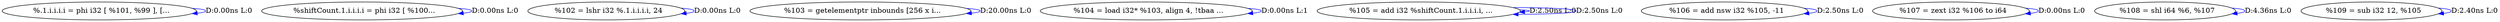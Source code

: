digraph {
Node0x28fac20[label="  %.1.i.i.i.i = phi i32 [ %101, %99 ], [..."];
Node0x28fac20 -> Node0x28fac20[label="D:0.00ns L:0",color=blue];
Node0x28fad00[label="  %shiftCount.1.i.i.i.i = phi i32 [ %100..."];
Node0x28fad00 -> Node0x28fad00[label="D:0.00ns L:0",color=blue];
Node0x28fade0[label="  %102 = lshr i32 %.1.i.i.i.i, 24"];
Node0x28fade0 -> Node0x28fade0[label="D:0.00ns L:0",color=blue];
Node0x28faec0[label="  %103 = getelementptr inbounds [256 x i..."];
Node0x28faec0 -> Node0x28faec0[label="D:20.00ns L:0",color=blue];
Node0x28fafa0[label="  %104 = load i32* %103, align 4, !tbaa ..."];
Node0x28fafa0 -> Node0x28fafa0[label="D:0.00ns L:1",color=blue];
Node0x28fb080[label="  %105 = add i32 %shiftCount.1.i.i.i.i, ..."];
Node0x28fb080 -> Node0x28fb080[label="D:2.50ns L:0",color=blue];
Node0x28fb080 -> Node0x28fb080[label="D:2.50ns L:0",color=blue];
Node0x28fb160[label="  %106 = add nsw i32 %105, -11"];
Node0x28fb160 -> Node0x28fb160[label="D:2.50ns L:0",color=blue];
Node0x28fb240[label="  %107 = zext i32 %106 to i64"];
Node0x28fb240 -> Node0x28fb240[label="D:0.00ns L:0",color=blue];
Node0x28fb320[label="  %108 = shl i64 %6, %107"];
Node0x28fb320 -> Node0x28fb320[label="D:4.36ns L:0",color=blue];
Node0x28fb400[label="  %109 = sub i32 12, %105"];
Node0x28fb400 -> Node0x28fb400[label="D:2.40ns L:0",color=blue];
}
